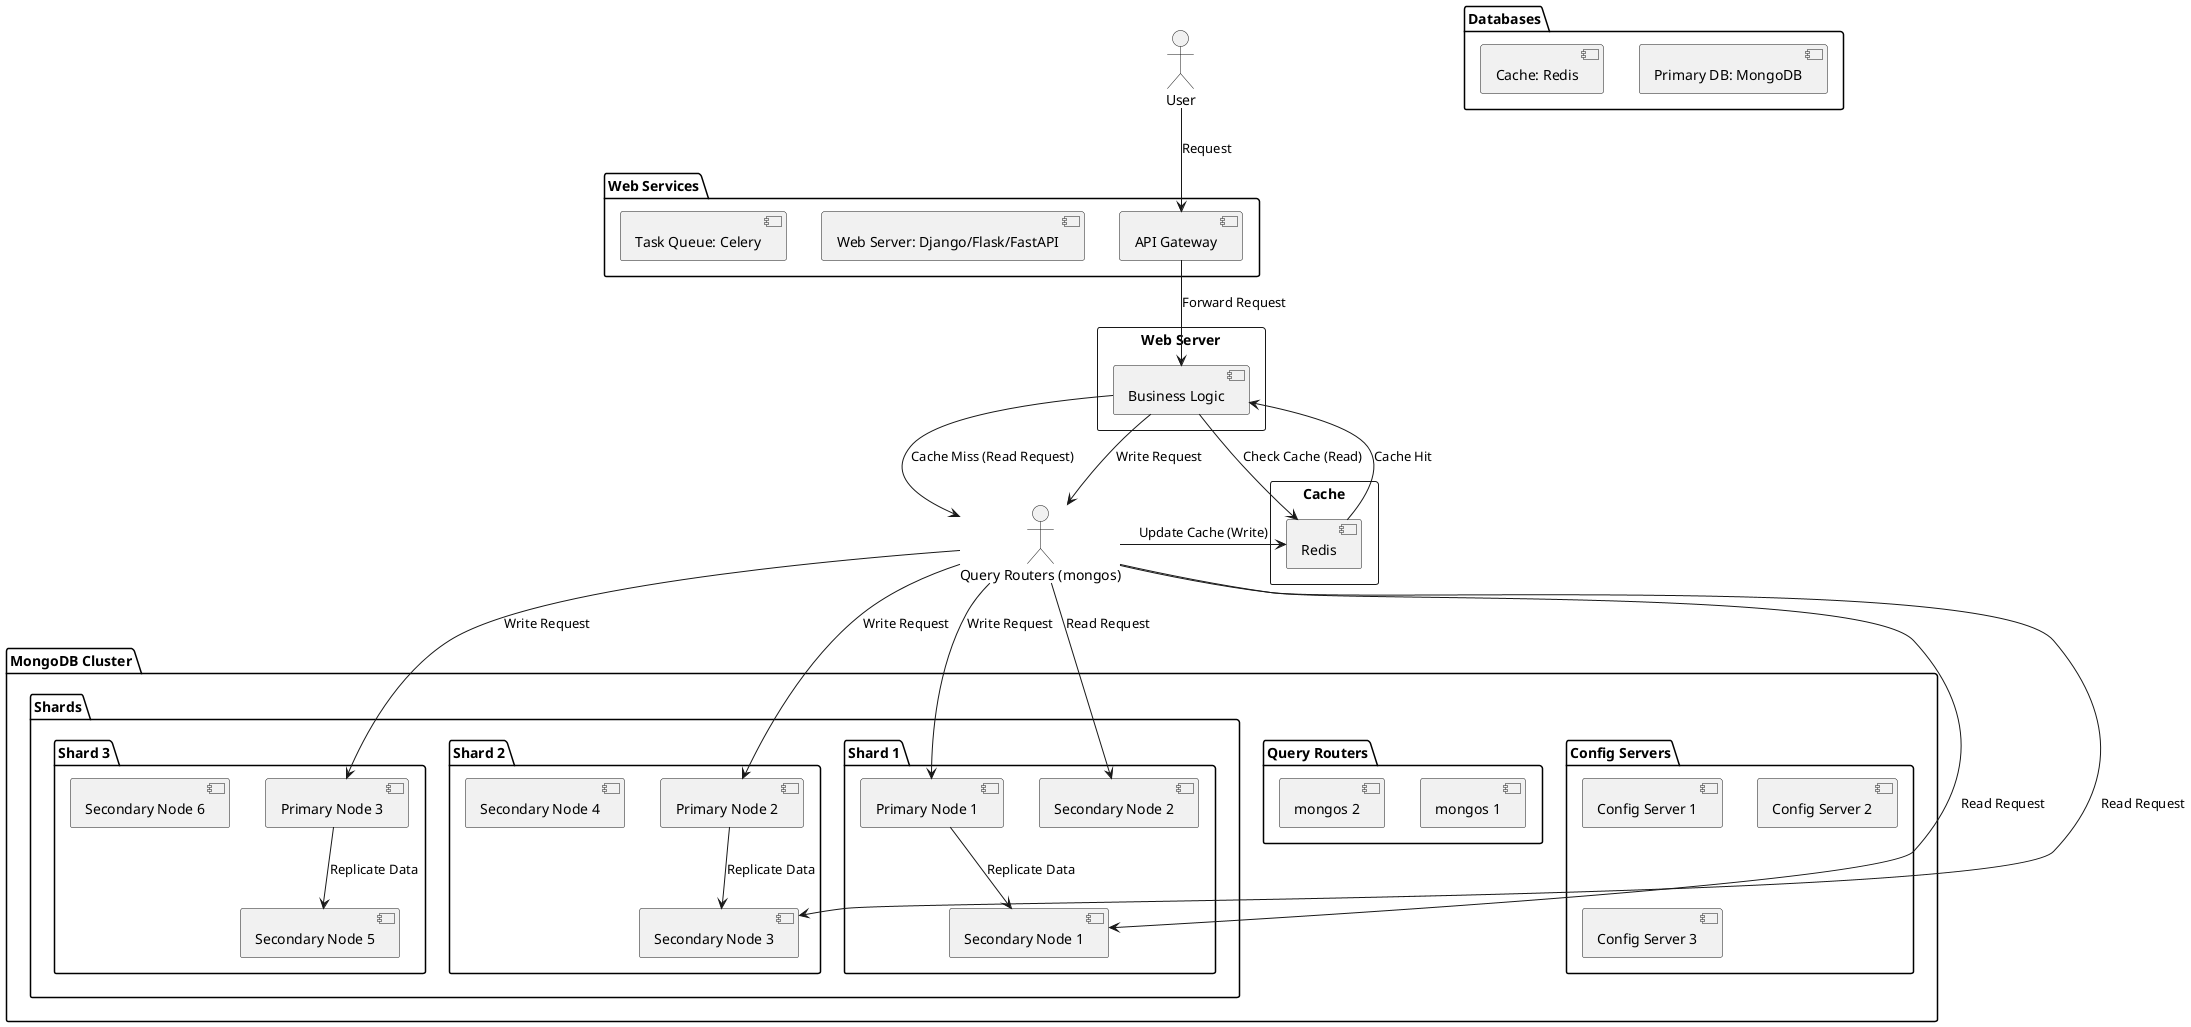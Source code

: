 @startuml

package "Web Services" {
  [API Gateway]
  [Web Server: Django/Flask/FastAPI]
  [Task Queue: Celery]
}

package "Databases" {
  [Primary DB: MongoDB]
  [Cache: Redis]
}

package "MongoDB Cluster" {
  package "Config Servers" {
    [Config Server 1]
    [Config Server 2]
    [Config Server 3]
  }
  
  package "Query Routers" {
    [mongos 1]
    [mongos 2]
  }
  
  package "Shards" {
    package "Shard 1" {
      [Primary Node 1]
      [Secondary Node 1]
      [Secondary Node 2]
    }
    package "Shard 2" {
      [Primary Node 2]
      [Secondary Node 3]
      [Secondary Node 4]
    }
    package "Shard 3" {
      [Primary Node 3]
      [Secondary Node 5]
      [Secondary Node 6]
    }
  }
}

actor User

rectangle "Web Server" {
  [API Gateway]
  [Business Logic]
}

rectangle "Cache" {
  [Redis]
}

User --> "API Gateway": Request
"API Gateway" --> "Business Logic": Forward Request
"Business Logic" --> "Redis": Check Cache (Read)
"Redis" --> "Business Logic": Cache Hit
"Business Logic" --> "Query Routers (mongos)": Cache Miss (Read Request)
"Business Logic" --> "Query Routers (mongos)": Write Request
"Query Routers (mongos)" --> "Secondary Node 1": Read Request
"Query Routers (mongos)" --> "Secondary Node 2": Read Request
"Query Routers (mongos)" --> "Secondary Node 3": Read Request
"Query Routers (mongos)" --> "Primary Node 1": Write Request
"Query Routers (mongos)" --> "Primary Node 2": Write Request
"Query Routers (mongos)" --> "Primary Node 3": Write Request
"Primary Node 1" --> "Secondary Node 1": Replicate Data
"Primary Node 2" --> "Secondary Node 3": Replicate Data
"Primary Node 3" --> "Secondary Node 5": Replicate Data
"Query Routers (mongos)" --> "Redis": Update Cache (Write)

@enduml

